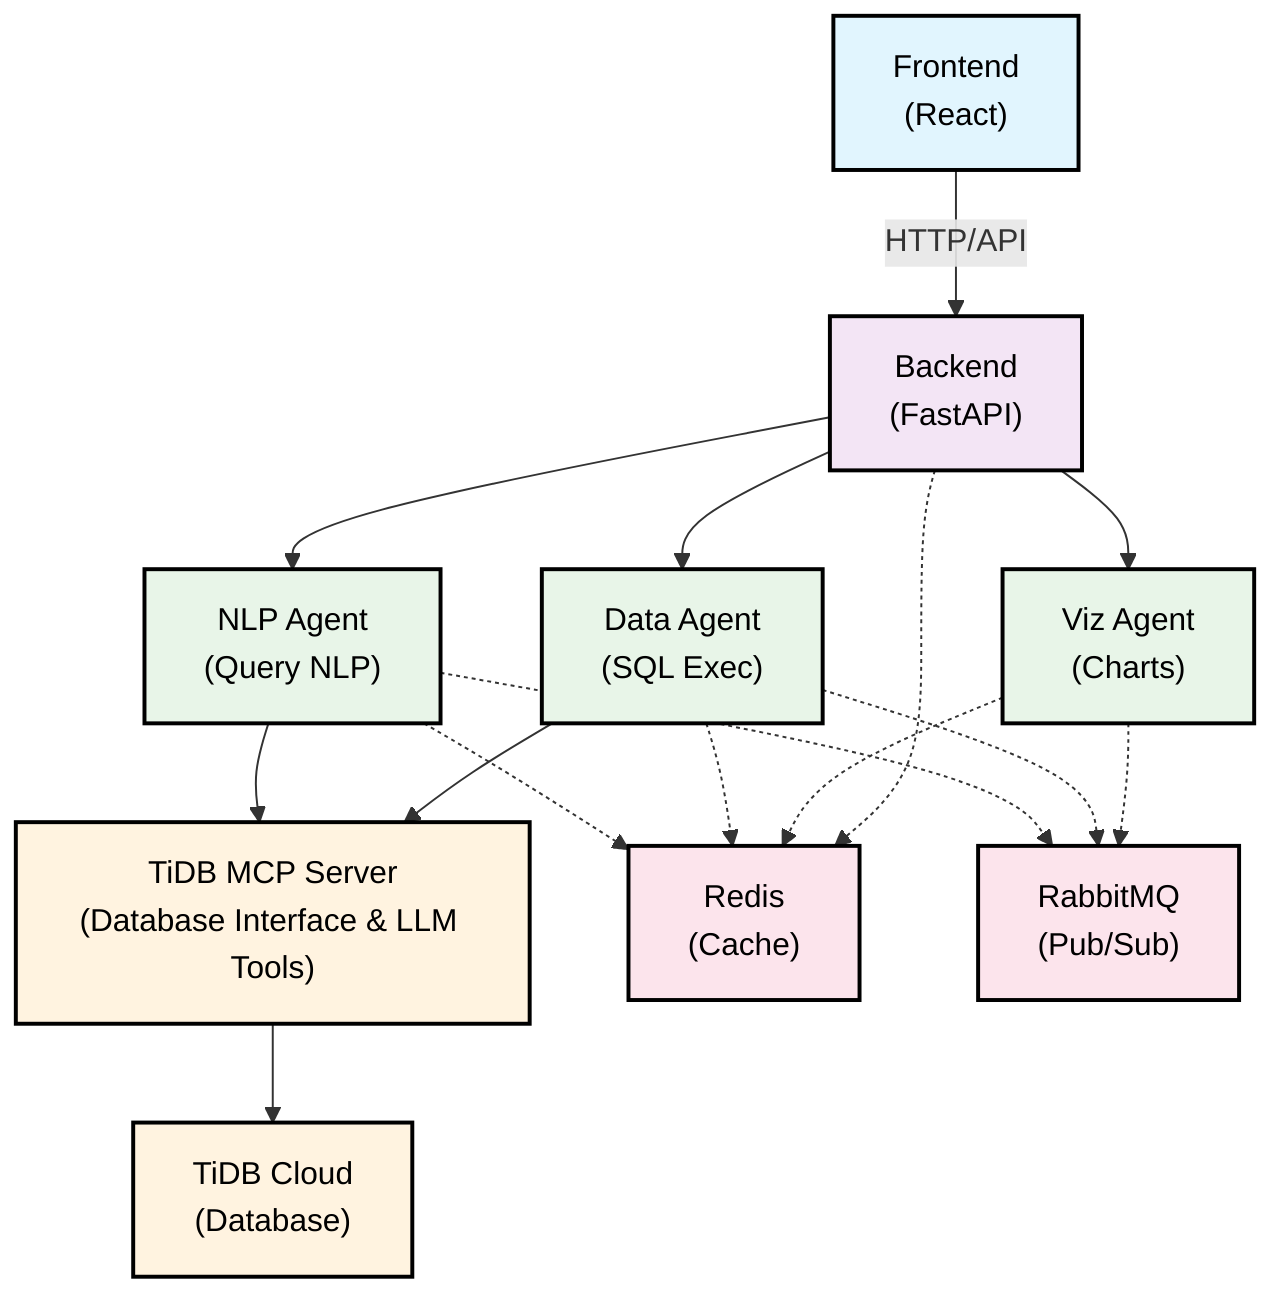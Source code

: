 flowchart TD
    Frontend["Frontend<br/>(React)"] -->|HTTP/API| Backend["Backend<br/>(FastAPI)"]
    
    Backend --> NLP["NLP Agent<br/>(Query NLP)"]
    Backend --> Data["Data Agent<br/>(SQL Exec)"]
    Backend --> Viz["Viz Agent<br/>(Charts)"]
    
    NLP --> MCP["TiDB MCP Server<br/>(Database Interface & LLM Tools)"]
    Data --> MCP
    
    MCP --> TiDB["TiDB Cloud<br/>(Database)"]
    
    %% Cache and messaging connections
    NLP -.-> Redis["Redis<br/>(Cache)"]
    Data -.-> Redis
    Viz -.-> Redis
    Backend -.-> Redis
    
    NLP -.-> RabbitMQ["RabbitMQ<br/>(Pub/Sub)"]
    Data -.-> RabbitMQ
    Viz -.-> RabbitMQ
    
    %% Styling with better text visibility
    classDef frontend fill:#e1f5fe,stroke:#000,stroke-width:2px,color:#000000
    classDef backend fill:#f3e5f5,stroke:#000,stroke-width:2px,color:#000000
    classDef agent fill:#e8f5e8,stroke:#000,stroke-width:2px,color:#000000
    classDef database fill:#fff3e0,stroke:#000,stroke-width:2px,color:#000000
    classDef infrastructure fill:#fce4ec,stroke:#000,stroke-width:2px,color:#000000
    
    class Frontend frontend
    class Backend backend
    class NLP,Data,Viz agent
    class MCP,TiDB database
    class Redis,RabbitMQ infrastructure